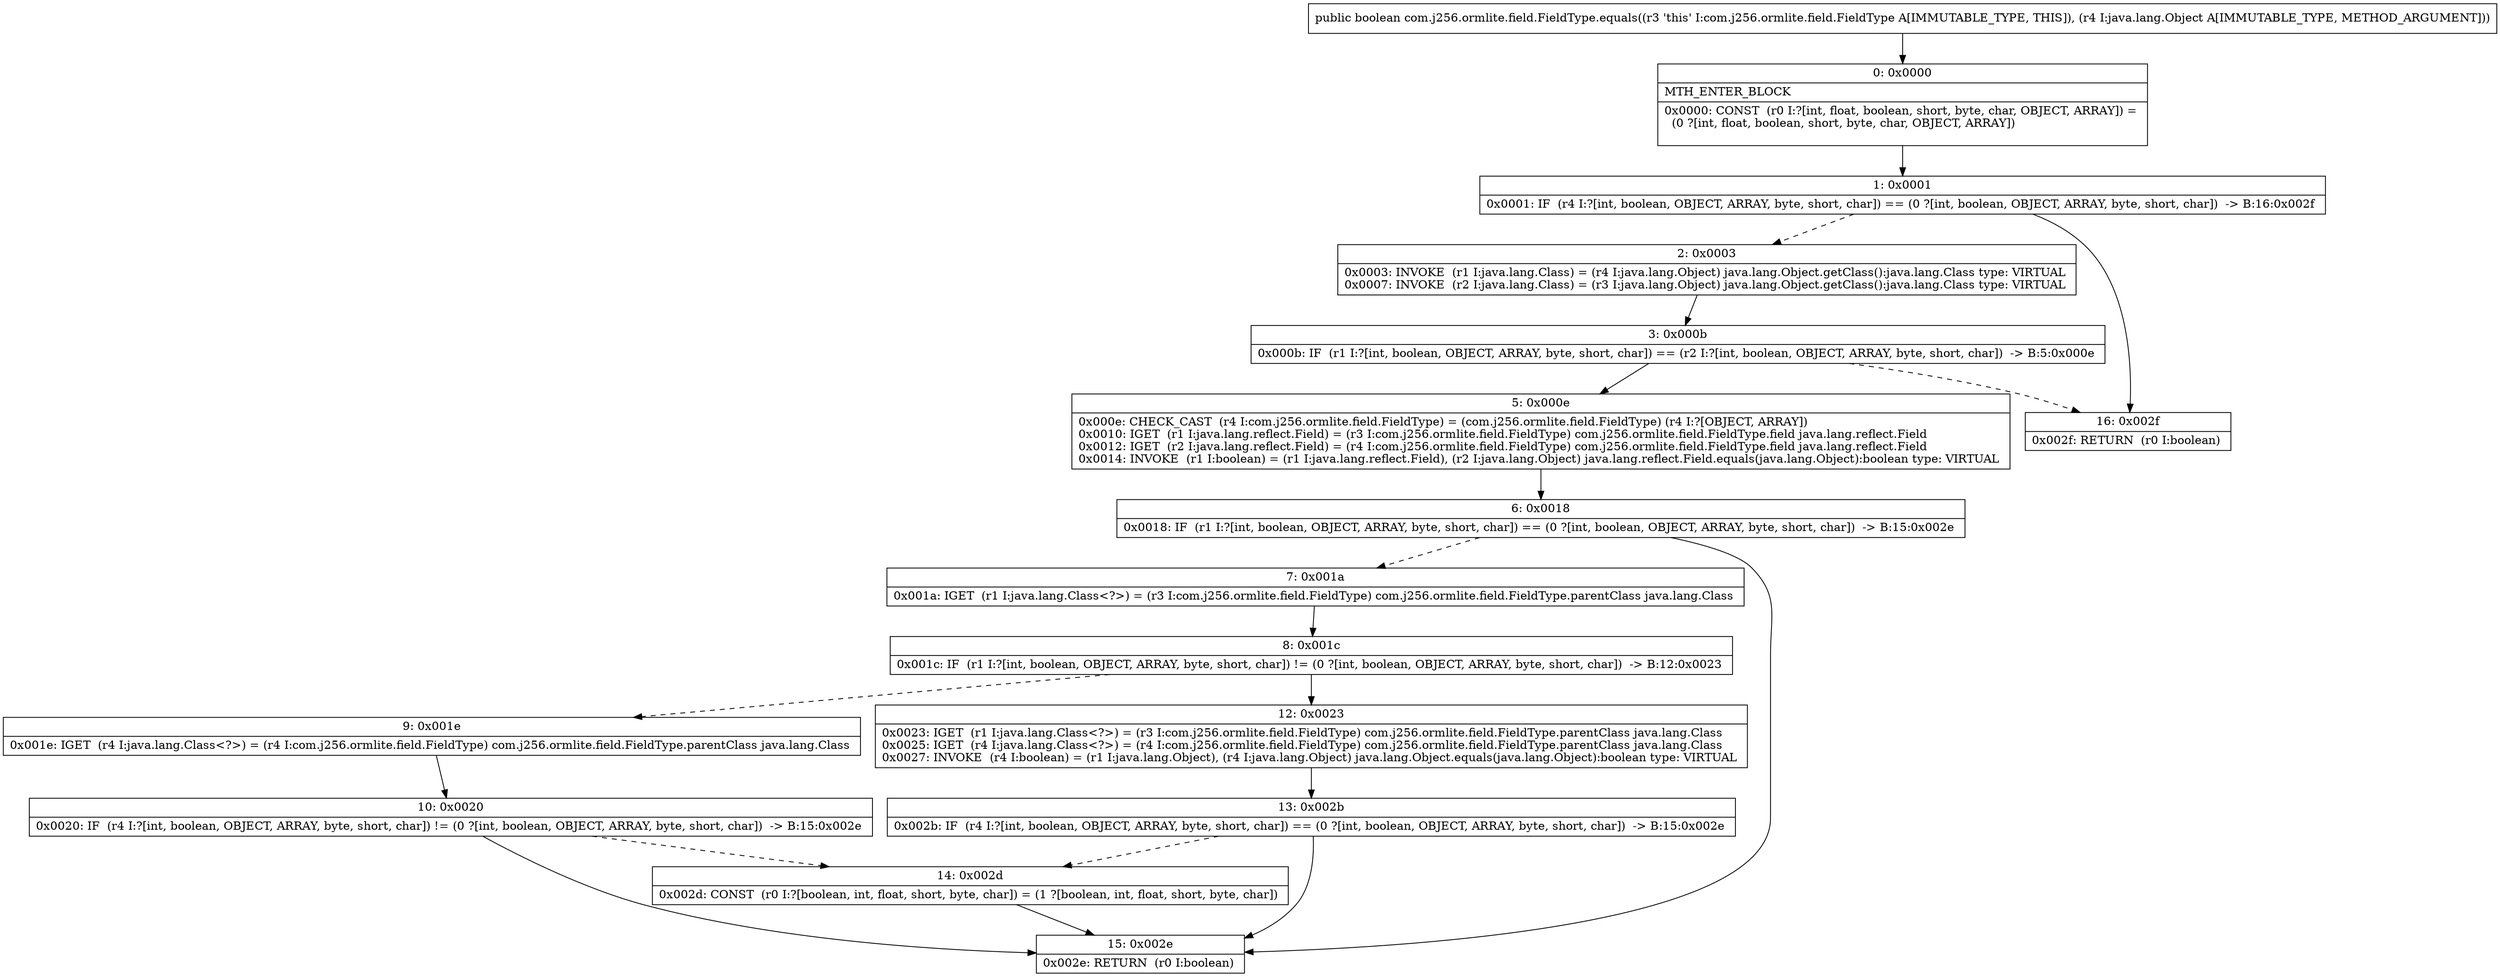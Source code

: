 digraph "CFG forcom.j256.ormlite.field.FieldType.equals(Ljava\/lang\/Object;)Z" {
Node_0 [shape=record,label="{0\:\ 0x0000|MTH_ENTER_BLOCK\l|0x0000: CONST  (r0 I:?[int, float, boolean, short, byte, char, OBJECT, ARRAY]) = \l  (0 ?[int, float, boolean, short, byte, char, OBJECT, ARRAY])\l \l}"];
Node_1 [shape=record,label="{1\:\ 0x0001|0x0001: IF  (r4 I:?[int, boolean, OBJECT, ARRAY, byte, short, char]) == (0 ?[int, boolean, OBJECT, ARRAY, byte, short, char])  \-\> B:16:0x002f \l}"];
Node_2 [shape=record,label="{2\:\ 0x0003|0x0003: INVOKE  (r1 I:java.lang.Class) = (r4 I:java.lang.Object) java.lang.Object.getClass():java.lang.Class type: VIRTUAL \l0x0007: INVOKE  (r2 I:java.lang.Class) = (r3 I:java.lang.Object) java.lang.Object.getClass():java.lang.Class type: VIRTUAL \l}"];
Node_3 [shape=record,label="{3\:\ 0x000b|0x000b: IF  (r1 I:?[int, boolean, OBJECT, ARRAY, byte, short, char]) == (r2 I:?[int, boolean, OBJECT, ARRAY, byte, short, char])  \-\> B:5:0x000e \l}"];
Node_5 [shape=record,label="{5\:\ 0x000e|0x000e: CHECK_CAST  (r4 I:com.j256.ormlite.field.FieldType) = (com.j256.ormlite.field.FieldType) (r4 I:?[OBJECT, ARRAY]) \l0x0010: IGET  (r1 I:java.lang.reflect.Field) = (r3 I:com.j256.ormlite.field.FieldType) com.j256.ormlite.field.FieldType.field java.lang.reflect.Field \l0x0012: IGET  (r2 I:java.lang.reflect.Field) = (r4 I:com.j256.ormlite.field.FieldType) com.j256.ormlite.field.FieldType.field java.lang.reflect.Field \l0x0014: INVOKE  (r1 I:boolean) = (r1 I:java.lang.reflect.Field), (r2 I:java.lang.Object) java.lang.reflect.Field.equals(java.lang.Object):boolean type: VIRTUAL \l}"];
Node_6 [shape=record,label="{6\:\ 0x0018|0x0018: IF  (r1 I:?[int, boolean, OBJECT, ARRAY, byte, short, char]) == (0 ?[int, boolean, OBJECT, ARRAY, byte, short, char])  \-\> B:15:0x002e \l}"];
Node_7 [shape=record,label="{7\:\ 0x001a|0x001a: IGET  (r1 I:java.lang.Class\<?\>) = (r3 I:com.j256.ormlite.field.FieldType) com.j256.ormlite.field.FieldType.parentClass java.lang.Class \l}"];
Node_8 [shape=record,label="{8\:\ 0x001c|0x001c: IF  (r1 I:?[int, boolean, OBJECT, ARRAY, byte, short, char]) != (0 ?[int, boolean, OBJECT, ARRAY, byte, short, char])  \-\> B:12:0x0023 \l}"];
Node_9 [shape=record,label="{9\:\ 0x001e|0x001e: IGET  (r4 I:java.lang.Class\<?\>) = (r4 I:com.j256.ormlite.field.FieldType) com.j256.ormlite.field.FieldType.parentClass java.lang.Class \l}"];
Node_10 [shape=record,label="{10\:\ 0x0020|0x0020: IF  (r4 I:?[int, boolean, OBJECT, ARRAY, byte, short, char]) != (0 ?[int, boolean, OBJECT, ARRAY, byte, short, char])  \-\> B:15:0x002e \l}"];
Node_12 [shape=record,label="{12\:\ 0x0023|0x0023: IGET  (r1 I:java.lang.Class\<?\>) = (r3 I:com.j256.ormlite.field.FieldType) com.j256.ormlite.field.FieldType.parentClass java.lang.Class \l0x0025: IGET  (r4 I:java.lang.Class\<?\>) = (r4 I:com.j256.ormlite.field.FieldType) com.j256.ormlite.field.FieldType.parentClass java.lang.Class \l0x0027: INVOKE  (r4 I:boolean) = (r1 I:java.lang.Object), (r4 I:java.lang.Object) java.lang.Object.equals(java.lang.Object):boolean type: VIRTUAL \l}"];
Node_13 [shape=record,label="{13\:\ 0x002b|0x002b: IF  (r4 I:?[int, boolean, OBJECT, ARRAY, byte, short, char]) == (0 ?[int, boolean, OBJECT, ARRAY, byte, short, char])  \-\> B:15:0x002e \l}"];
Node_14 [shape=record,label="{14\:\ 0x002d|0x002d: CONST  (r0 I:?[boolean, int, float, short, byte, char]) = (1 ?[boolean, int, float, short, byte, char]) \l}"];
Node_15 [shape=record,label="{15\:\ 0x002e|0x002e: RETURN  (r0 I:boolean) \l}"];
Node_16 [shape=record,label="{16\:\ 0x002f|0x002f: RETURN  (r0 I:boolean) \l}"];
MethodNode[shape=record,label="{public boolean com.j256.ormlite.field.FieldType.equals((r3 'this' I:com.j256.ormlite.field.FieldType A[IMMUTABLE_TYPE, THIS]), (r4 I:java.lang.Object A[IMMUTABLE_TYPE, METHOD_ARGUMENT])) }"];
MethodNode -> Node_0;
Node_0 -> Node_1;
Node_1 -> Node_2[style=dashed];
Node_1 -> Node_16;
Node_2 -> Node_3;
Node_3 -> Node_5;
Node_3 -> Node_16[style=dashed];
Node_5 -> Node_6;
Node_6 -> Node_7[style=dashed];
Node_6 -> Node_15;
Node_7 -> Node_8;
Node_8 -> Node_9[style=dashed];
Node_8 -> Node_12;
Node_9 -> Node_10;
Node_10 -> Node_15;
Node_10 -> Node_14[style=dashed];
Node_12 -> Node_13;
Node_13 -> Node_14[style=dashed];
Node_13 -> Node_15;
Node_14 -> Node_15;
}

